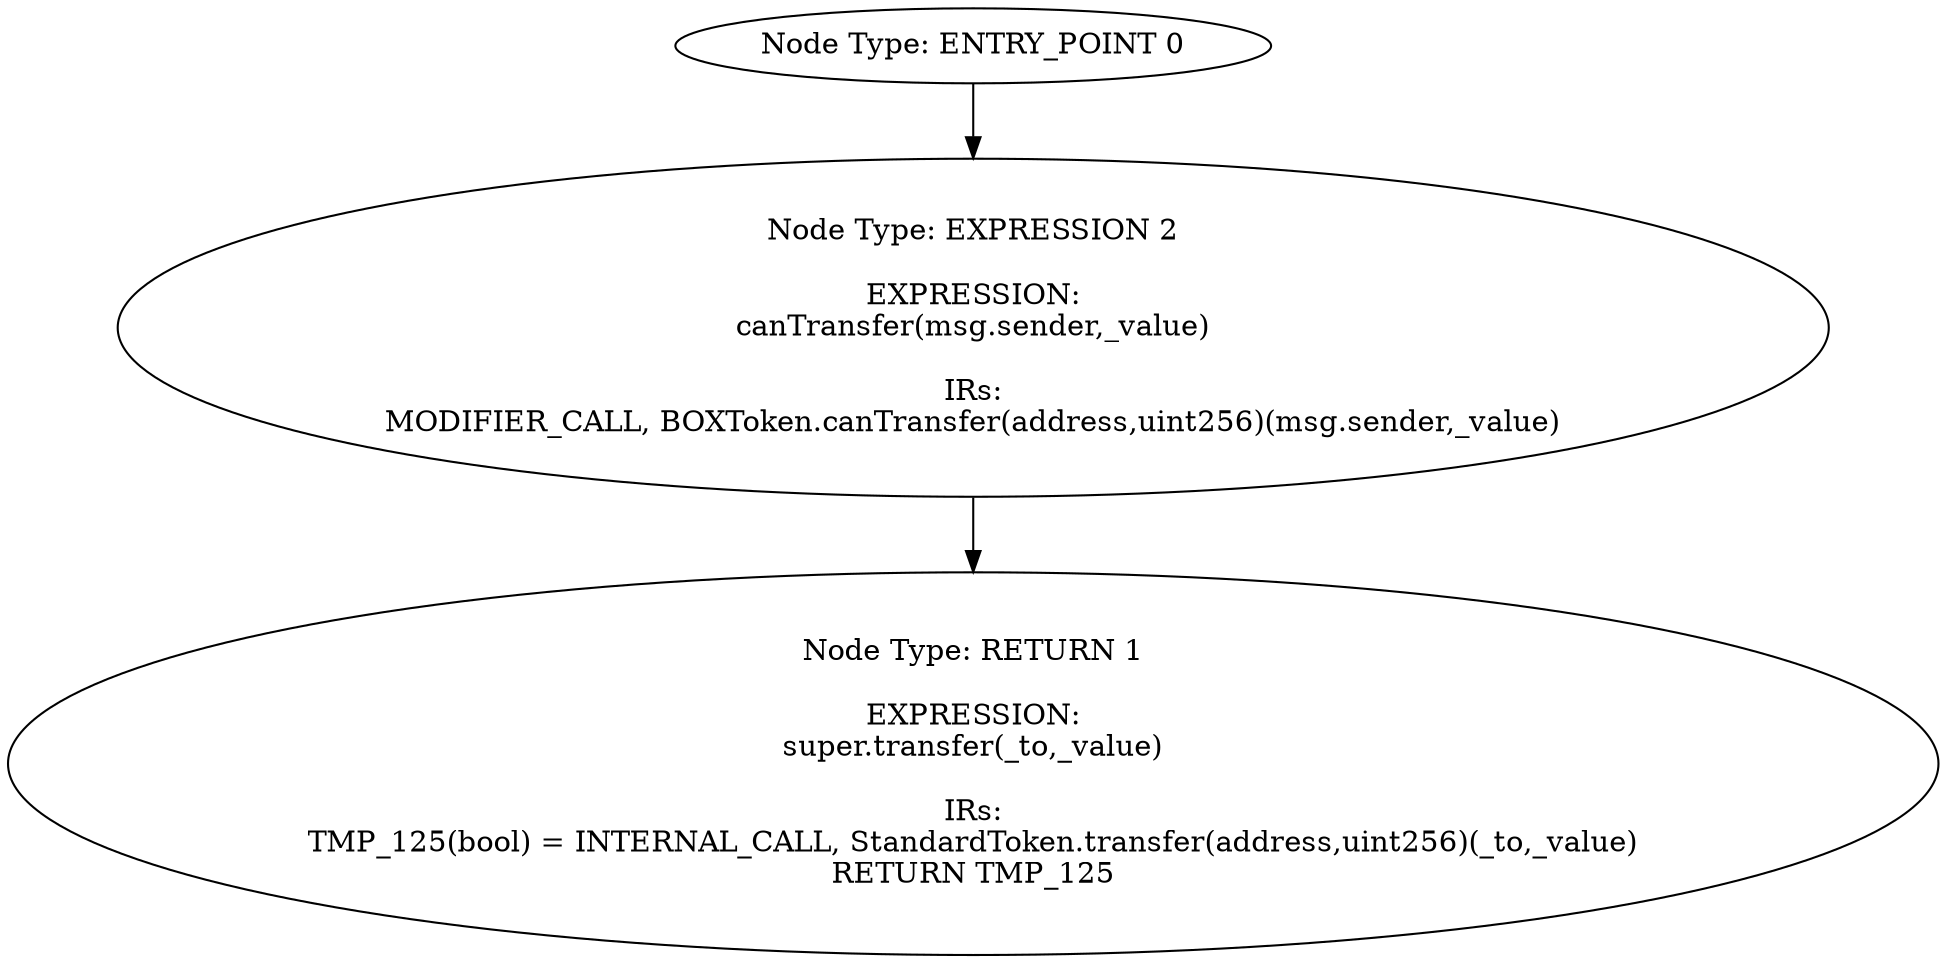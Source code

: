 digraph{
0[label="Node Type: ENTRY_POINT 0
"];
0->2;
1[label="Node Type: RETURN 1

EXPRESSION:
super.transfer(_to,_value)

IRs:
TMP_125(bool) = INTERNAL_CALL, StandardToken.transfer(address,uint256)(_to,_value)
RETURN TMP_125"];
2[label="Node Type: EXPRESSION 2

EXPRESSION:
canTransfer(msg.sender,_value)

IRs:
MODIFIER_CALL, BOXToken.canTransfer(address,uint256)(msg.sender,_value)"];
2->1;
}

